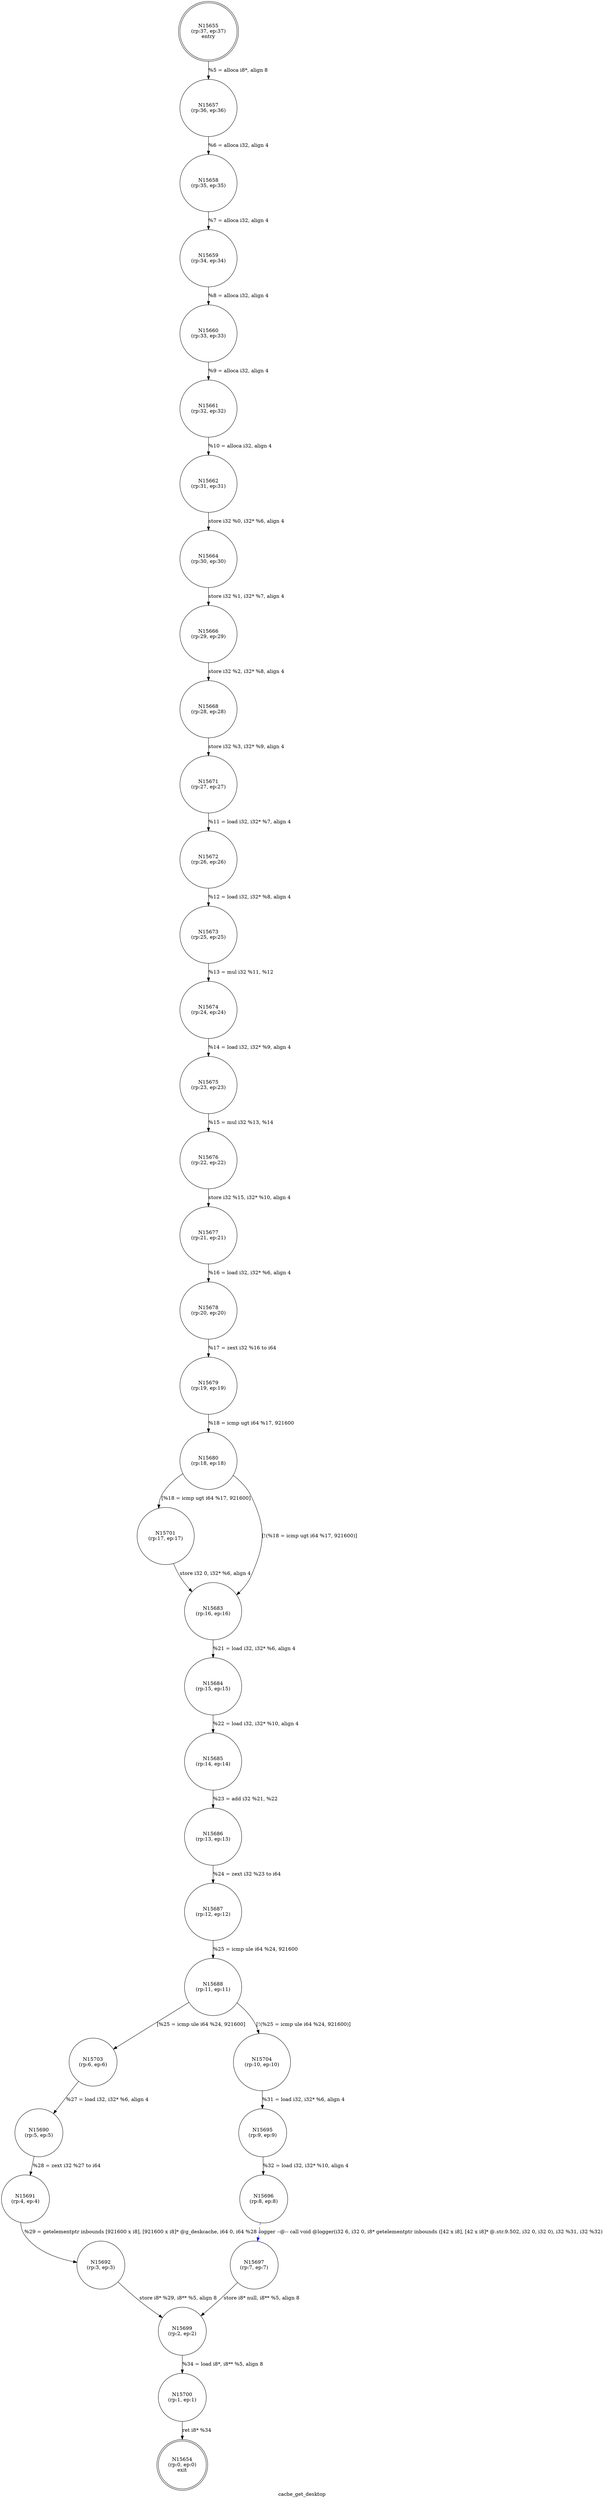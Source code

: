 digraph cache_get_desktop {
label="cache_get_desktop"
15654 [label="N15654\n(rp:0, ep:0)\nexit", shape="doublecircle"]
15655 [label="N15655\n(rp:37, ep:37)\nentry", shape="doublecircle"]
15655 -> 15657 [label="%5 = alloca i8*, align 8"]
15657 [label="N15657\n(rp:36, ep:36)", shape="circle"]
15657 -> 15658 [label="%6 = alloca i32, align 4"]
15658 [label="N15658\n(rp:35, ep:35)", shape="circle"]
15658 -> 15659 [label="%7 = alloca i32, align 4"]
15659 [label="N15659\n(rp:34, ep:34)", shape="circle"]
15659 -> 15660 [label="%8 = alloca i32, align 4"]
15660 [label="N15660\n(rp:33, ep:33)", shape="circle"]
15660 -> 15661 [label="%9 = alloca i32, align 4"]
15661 [label="N15661\n(rp:32, ep:32)", shape="circle"]
15661 -> 15662 [label="%10 = alloca i32, align 4"]
15662 [label="N15662\n(rp:31, ep:31)", shape="circle"]
15662 -> 15664 [label="store i32 %0, i32* %6, align 4"]
15664 [label="N15664\n(rp:30, ep:30)", shape="circle"]
15664 -> 15666 [label="store i32 %1, i32* %7, align 4"]
15666 [label="N15666\n(rp:29, ep:29)", shape="circle"]
15666 -> 15668 [label="store i32 %2, i32* %8, align 4"]
15668 [label="N15668\n(rp:28, ep:28)", shape="circle"]
15668 -> 15671 [label="store i32 %3, i32* %9, align 4"]
15671 [label="N15671\n(rp:27, ep:27)", shape="circle"]
15671 -> 15672 [label="%11 = load i32, i32* %7, align 4"]
15672 [label="N15672\n(rp:26, ep:26)", shape="circle"]
15672 -> 15673 [label="%12 = load i32, i32* %8, align 4"]
15673 [label="N15673\n(rp:25, ep:25)", shape="circle"]
15673 -> 15674 [label="%13 = mul i32 %11, %12"]
15674 [label="N15674\n(rp:24, ep:24)", shape="circle"]
15674 -> 15675 [label="%14 = load i32, i32* %9, align 4"]
15675 [label="N15675\n(rp:23, ep:23)", shape="circle"]
15675 -> 15676 [label="%15 = mul i32 %13, %14"]
15676 [label="N15676\n(rp:22, ep:22)", shape="circle"]
15676 -> 15677 [label="store i32 %15, i32* %10, align 4"]
15677 [label="N15677\n(rp:21, ep:21)", shape="circle"]
15677 -> 15678 [label="%16 = load i32, i32* %6, align 4"]
15678 [label="N15678\n(rp:20, ep:20)", shape="circle"]
15678 -> 15679 [label="%17 = zext i32 %16 to i64"]
15679 [label="N15679\n(rp:19, ep:19)", shape="circle"]
15679 -> 15680 [label="%18 = icmp ugt i64 %17, 921600"]
15680 [label="N15680\n(rp:18, ep:18)", shape="circle"]
15680 -> 15701 [label="[%18 = icmp ugt i64 %17, 921600]"]
15680 -> 15683 [label="[!(%18 = icmp ugt i64 %17, 921600)]"]
15683 [label="N15683\n(rp:16, ep:16)", shape="circle"]
15683 -> 15684 [label="%21 = load i32, i32* %6, align 4"]
15684 [label="N15684\n(rp:15, ep:15)", shape="circle"]
15684 -> 15685 [label="%22 = load i32, i32* %10, align 4"]
15685 [label="N15685\n(rp:14, ep:14)", shape="circle"]
15685 -> 15686 [label="%23 = add i32 %21, %22"]
15686 [label="N15686\n(rp:13, ep:13)", shape="circle"]
15686 -> 15687 [label="%24 = zext i32 %23 to i64"]
15687 [label="N15687\n(rp:12, ep:12)", shape="circle"]
15687 -> 15688 [label="%25 = icmp ule i64 %24, 921600"]
15688 [label="N15688\n(rp:11, ep:11)", shape="circle"]
15688 -> 15703 [label="[%25 = icmp ule i64 %24, 921600]"]
15688 -> 15704 [label="[!(%25 = icmp ule i64 %24, 921600)]"]
15690 [label="N15690\n(rp:5, ep:5)", shape="circle"]
15690 -> 15691 [label="%28 = zext i32 %27 to i64"]
15691 [label="N15691\n(rp:4, ep:4)", shape="circle"]
15691 -> 15692 [label="%29 = getelementptr inbounds [921600 x i8], [921600 x i8]* @g_deskcache, i64 0, i64 %28"]
15692 [label="N15692\n(rp:3, ep:3)", shape="circle"]
15692 -> 15699 [label="store i8* %29, i8** %5, align 8"]
15695 [label="N15695\n(rp:9, ep:9)", shape="circle"]
15695 -> 15696 [label="%32 = load i32, i32* %10, align 4"]
15696 [label="N15696\n(rp:8, ep:8)", shape="circle"]
15696 -> 15697 [label="logger --@-- call void @logger(i32 6, i32 0, i8* getelementptr inbounds ([42 x i8], [42 x i8]* @.str.9.502, i32 0, i32 0), i32 %31, i32 %32)", style="dashed", color="blue"]
15697 [label="N15697\n(rp:7, ep:7)", shape="circle"]
15697 -> 15699 [label="store i8* null, i8** %5, align 8"]
15699 [label="N15699\n(rp:2, ep:2)", shape="circle"]
15699 -> 15700 [label="%34 = load i8*, i8** %5, align 8"]
15700 [label="N15700\n(rp:1, ep:1)", shape="circle"]
15700 -> 15654 [label="ret i8* %34"]
15701 [label="N15701\n(rp:17, ep:17)", shape="circle"]
15701 -> 15683 [label="store i32 0, i32* %6, align 4"]
15703 [label="N15703\n(rp:6, ep:6)", shape="circle"]
15703 -> 15690 [label="%27 = load i32, i32* %6, align 4"]
15704 [label="N15704\n(rp:10, ep:10)", shape="circle"]
15704 -> 15695 [label="%31 = load i32, i32* %6, align 4"]
}
